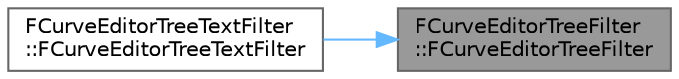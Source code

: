 digraph "FCurveEditorTreeFilter::FCurveEditorTreeFilter"
{
 // INTERACTIVE_SVG=YES
 // LATEX_PDF_SIZE
  bgcolor="transparent";
  edge [fontname=Helvetica,fontsize=10,labelfontname=Helvetica,labelfontsize=10];
  node [fontname=Helvetica,fontsize=10,shape=box,height=0.2,width=0.4];
  rankdir="RL";
  Node1 [id="Node000001",label="FCurveEditorTreeFilter\l::FCurveEditorTreeFilter",height=0.2,width=0.4,color="gray40", fillcolor="grey60", style="filled", fontcolor="black",tooltip=" "];
  Node1 -> Node2 [id="edge1_Node000001_Node000002",dir="back",color="steelblue1",style="solid",tooltip=" "];
  Node2 [id="Node000002",label="FCurveEditorTreeTextFilter\l::FCurveEditorTreeTextFilter",height=0.2,width=0.4,color="grey40", fillcolor="white", style="filled",URL="$dd/d19/structFCurveEditorTreeTextFilter.html#a4a461156c40a5c60e2fecc4d65b9cfcd",tooltip="Default constructor."];
}
